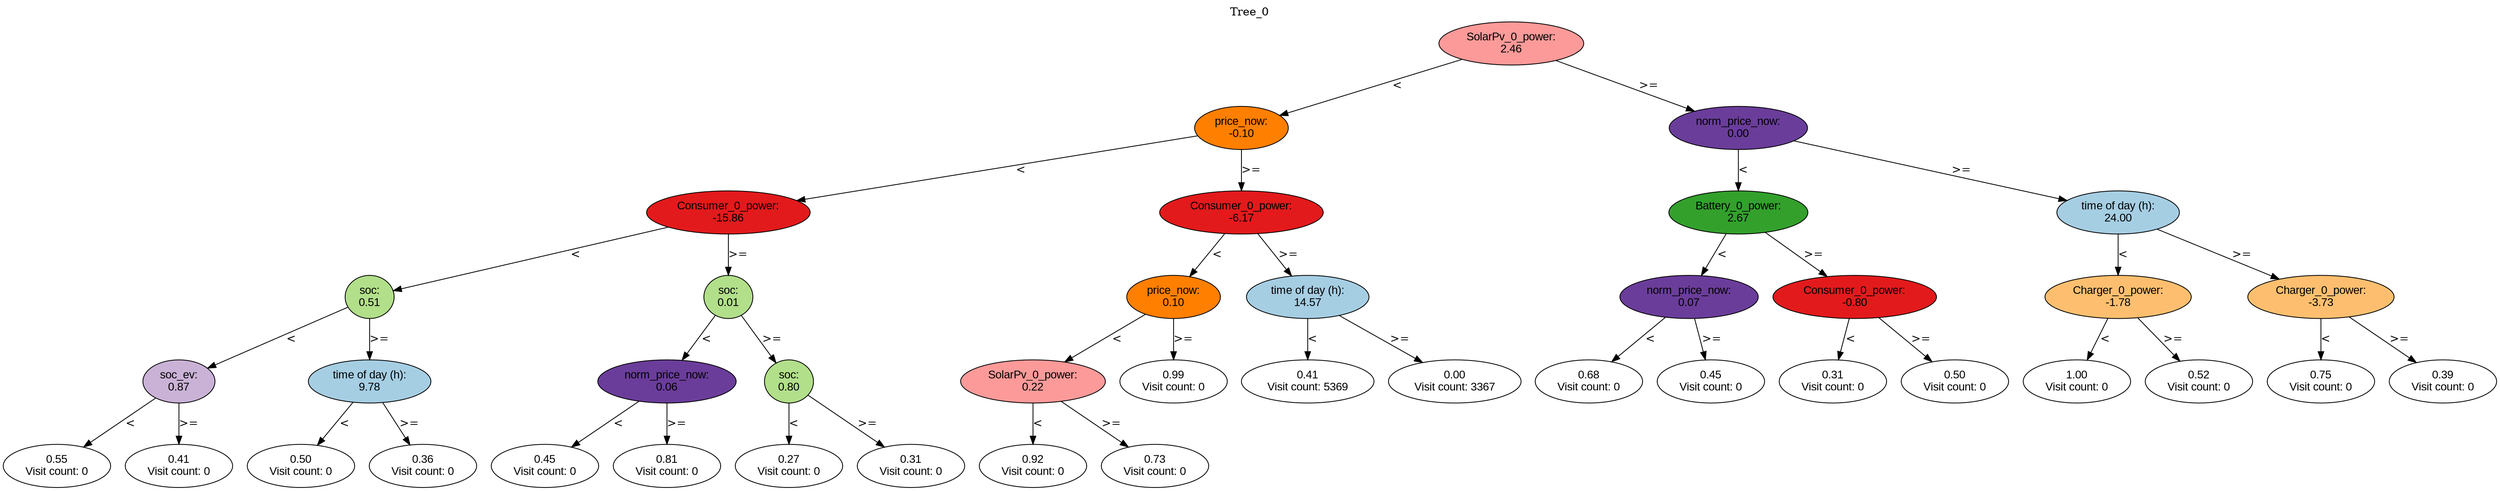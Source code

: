 digraph BST {
    node [fontname="Arial" style=filled colorscheme=paired12];
    0 [ label = "SolarPv_0_power:
2.46" fillcolor=5];
    1 [ label = "price_now:
-0.10" fillcolor=8];
    2 [ label = "Consumer_0_power:
-15.86" fillcolor=6];
    3 [ label = "soc:
0.51" fillcolor=3];
    4 [ label = "soc_ev:
0.87" fillcolor=9];
    5 [ label = "0.55
Visit count: 0" fillcolor=white];
    6 [ label = "0.41
Visit count: 0" fillcolor=white];
    7 [ label = "time of day (h):
9.78" fillcolor=1];
    8 [ label = "0.50
Visit count: 0" fillcolor=white];
    9 [ label = "0.36
Visit count: 0" fillcolor=white];
    10 [ label = "soc:
0.01" fillcolor=3];
    11 [ label = "norm_price_now:
0.06" fillcolor=10];
    12 [ label = "0.45
Visit count: 0" fillcolor=white];
    13 [ label = "0.81
Visit count: 0" fillcolor=white];
    14 [ label = "soc:
0.80" fillcolor=3];
    15 [ label = "0.27
Visit count: 0" fillcolor=white];
    16 [ label = "0.31
Visit count: 0" fillcolor=white];
    17 [ label = "Consumer_0_power:
-6.17" fillcolor=6];
    18 [ label = "price_now:
0.10" fillcolor=8];
    19 [ label = "SolarPv_0_power:
0.22" fillcolor=5];
    20 [ label = "0.92
Visit count: 0" fillcolor=white];
    21 [ label = "0.73
Visit count: 0" fillcolor=white];
    22 [ label = "0.99
Visit count: 0" fillcolor=white];
    23 [ label = "time of day (h):
14.57" fillcolor=1];
    24 [ label = "0.41
Visit count: 5369" fillcolor=white];
    25 [ label = "0.00
Visit count: 3367" fillcolor=white];
    26 [ label = "norm_price_now:
0.00" fillcolor=10];
    27 [ label = "Battery_0_power:
2.67" fillcolor=4];
    28 [ label = "norm_price_now:
0.07" fillcolor=10];
    29 [ label = "0.68
Visit count: 0" fillcolor=white];
    30 [ label = "0.45
Visit count: 0" fillcolor=white];
    31 [ label = "Consumer_0_power:
-0.80" fillcolor=6];
    32 [ label = "0.31
Visit count: 0" fillcolor=white];
    33 [ label = "0.50
Visit count: 0" fillcolor=white];
    34 [ label = "time of day (h):
24.00" fillcolor=1];
    35 [ label = "Charger_0_power:
-1.78" fillcolor=7];
    36 [ label = "1.00
Visit count: 0" fillcolor=white];
    37 [ label = "0.52
Visit count: 0" fillcolor=white];
    38 [ label = "Charger_0_power:
-3.73" fillcolor=7];
    39 [ label = "0.75
Visit count: 0" fillcolor=white];
    40 [ label = "0.39
Visit count: 0" fillcolor=white];

    0  -> 1[ label = "<"];
    0  -> 26[ label = ">="];
    1  -> 2[ label = "<"];
    1  -> 17[ label = ">="];
    2  -> 3[ label = "<"];
    2  -> 10[ label = ">="];
    3  -> 4[ label = "<"];
    3  -> 7[ label = ">="];
    4  -> 5[ label = "<"];
    4  -> 6[ label = ">="];
    7  -> 8[ label = "<"];
    7  -> 9[ label = ">="];
    10  -> 11[ label = "<"];
    10  -> 14[ label = ">="];
    11  -> 12[ label = "<"];
    11  -> 13[ label = ">="];
    14  -> 15[ label = "<"];
    14  -> 16[ label = ">="];
    17  -> 18[ label = "<"];
    17  -> 23[ label = ">="];
    18  -> 19[ label = "<"];
    18  -> 22[ label = ">="];
    19  -> 20[ label = "<"];
    19  -> 21[ label = ">="];
    23  -> 24[ label = "<"];
    23  -> 25[ label = ">="];
    26  -> 27[ label = "<"];
    26  -> 34[ label = ">="];
    27  -> 28[ label = "<"];
    27  -> 31[ label = ">="];
    28  -> 29[ label = "<"];
    28  -> 30[ label = ">="];
    31  -> 32[ label = "<"];
    31  -> 33[ label = ">="];
    34  -> 35[ label = "<"];
    34  -> 38[ label = ">="];
    35  -> 36[ label = "<"];
    35  -> 37[ label = ">="];
    38  -> 39[ label = "<"];
    38  -> 40[ label = ">="];

    labelloc="t";
    label="Tree_0";
}